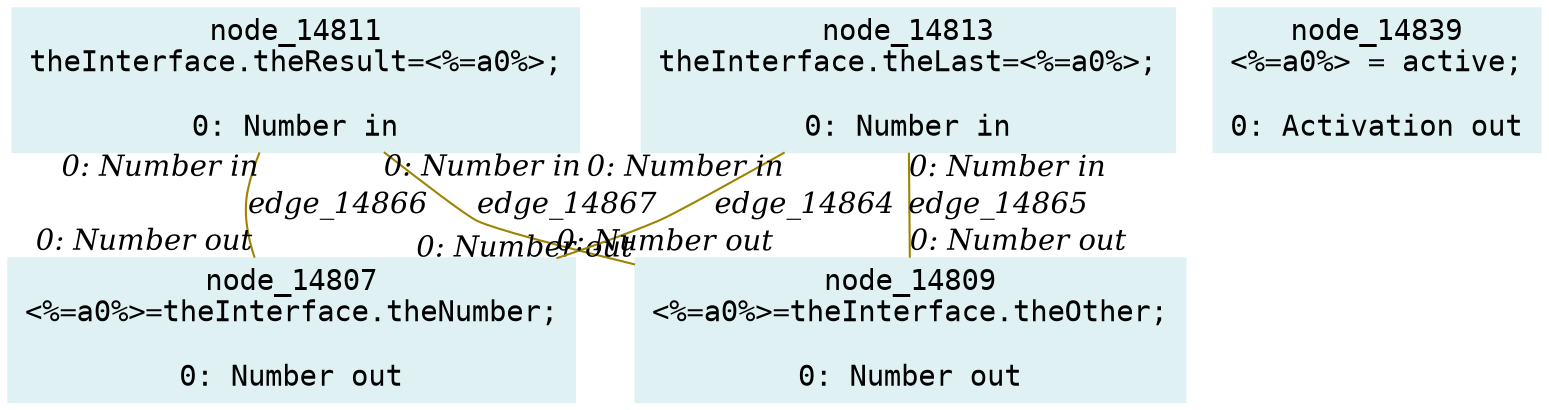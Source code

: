 digraph g{node_14807 [shape="box", style="filled", color="#dff1f2", fontname="Courier", label="node_14807
<%=a0%>=theInterface.theNumber;

0: Number out" ]
node_14809 [shape="box", style="filled", color="#dff1f2", fontname="Courier", label="node_14809
<%=a0%>=theInterface.theOther;

0: Number out" ]
node_14811 [shape="box", style="filled", color="#dff1f2", fontname="Courier", label="node_14811
theInterface.theResult=<%=a0%>;

0: Number in" ]
node_14813 [shape="box", style="filled", color="#dff1f2", fontname="Courier", label="node_14813
theInterface.theLast=<%=a0%>;

0: Number in" ]
node_14839 [shape="box", style="filled", color="#dff1f2", fontname="Courier", label="node_14839
<%=a0%> = active;

0: Activation out" ]
node_14813 -> node_14807 [dir=none, arrowHead=none, fontname="Times-Italic", arrowsize=1, color="#9d8400", label="edge_14864",  headlabel="0: Number out", taillabel="0: Number in" ]
node_14813 -> node_14809 [dir=none, arrowHead=none, fontname="Times-Italic", arrowsize=1, color="#9d8400", label="edge_14865",  headlabel="0: Number out", taillabel="0: Number in" ]
node_14811 -> node_14807 [dir=none, arrowHead=none, fontname="Times-Italic", arrowsize=1, color="#9d8400", label="edge_14866",  headlabel="0: Number out", taillabel="0: Number in" ]
node_14811 -> node_14809 [dir=none, arrowHead=none, fontname="Times-Italic", arrowsize=1, color="#9d8400", label="edge_14867",  headlabel="0: Number out", taillabel="0: Number in" ]
}
